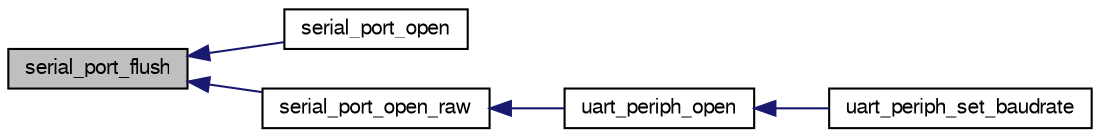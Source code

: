 digraph "serial_port_flush"
{
  edge [fontname="FreeSans",fontsize="10",labelfontname="FreeSans",labelfontsize="10"];
  node [fontname="FreeSans",fontsize="10",shape=record];
  rankdir="LR";
  Node1 [label="serial_port_flush",height=0.2,width=0.4,color="black", fillcolor="grey75", style="filled", fontcolor="black"];
  Node1 -> Node2 [dir="back",color="midnightblue",fontsize="10",style="solid",fontname="FreeSans"];
  Node2 [label="serial_port_open",height=0.2,width=0.4,color="black", fillcolor="white", style="filled",URL="$serial__port_8h.html#ad0860772c1bd006fb61f934b8a9c8e3e"];
  Node1 -> Node3 [dir="back",color="midnightblue",fontsize="10",style="solid",fontname="FreeSans"];
  Node3 [label="serial_port_open_raw",height=0.2,width=0.4,color="black", fillcolor="white", style="filled",URL="$serial__port_8h.html#a69092c80559cd279bfd046d53b25fefd"];
  Node3 -> Node4 [dir="back",color="midnightblue",fontsize="10",style="solid",fontname="FreeSans"];
  Node4 [label="uart_periph_open",height=0.2,width=0.4,color="black", fillcolor="white", style="filled",URL="$linux_2mcu__periph_2uart__arch_8c.html#ac751a8cc23d0edf0d436ad40d0a3b50e"];
  Node4 -> Node5 [dir="back",color="midnightblue",fontsize="10",style="solid",fontname="FreeSans"];
  Node5 [label="uart_periph_set_baudrate",height=0.2,width=0.4,color="black", fillcolor="white", style="filled",URL="$linux_2mcu__periph_2uart__arch_8c.html#af1a8e69ac854e1358f0df7e6d8724512",tooltip="Set baudrate. "];
}
